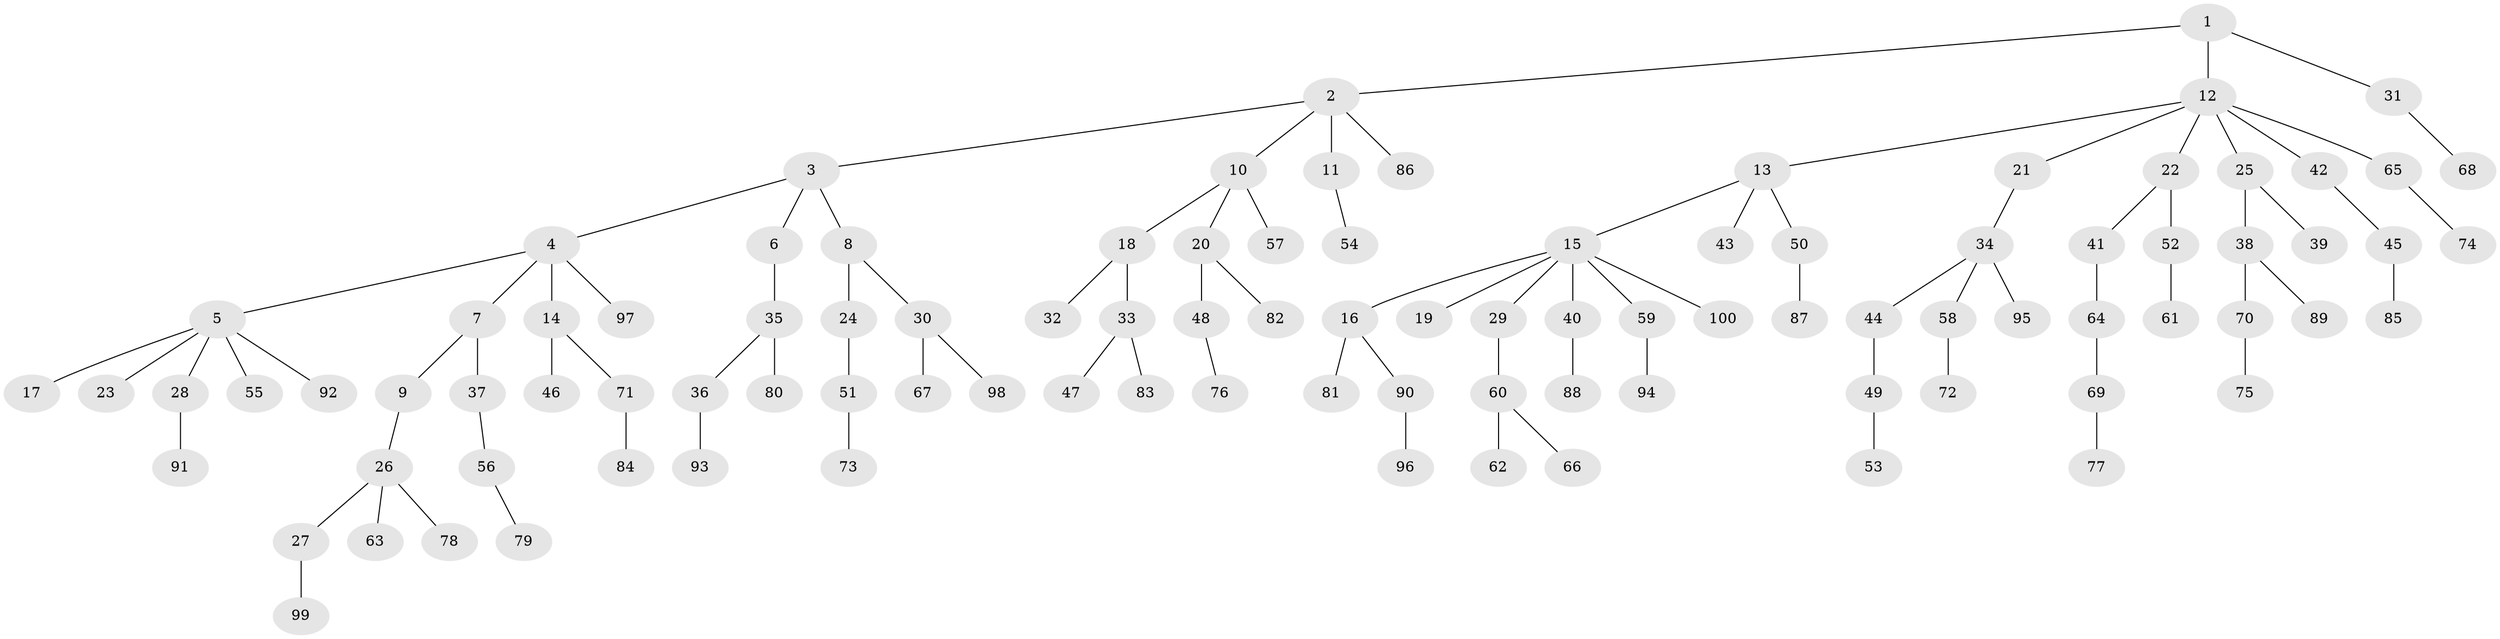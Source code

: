 // Generated by graph-tools (version 1.1) at 2025/36/03/09/25 02:36:36]
// undirected, 100 vertices, 99 edges
graph export_dot {
graph [start="1"]
  node [color=gray90,style=filled];
  1;
  2;
  3;
  4;
  5;
  6;
  7;
  8;
  9;
  10;
  11;
  12;
  13;
  14;
  15;
  16;
  17;
  18;
  19;
  20;
  21;
  22;
  23;
  24;
  25;
  26;
  27;
  28;
  29;
  30;
  31;
  32;
  33;
  34;
  35;
  36;
  37;
  38;
  39;
  40;
  41;
  42;
  43;
  44;
  45;
  46;
  47;
  48;
  49;
  50;
  51;
  52;
  53;
  54;
  55;
  56;
  57;
  58;
  59;
  60;
  61;
  62;
  63;
  64;
  65;
  66;
  67;
  68;
  69;
  70;
  71;
  72;
  73;
  74;
  75;
  76;
  77;
  78;
  79;
  80;
  81;
  82;
  83;
  84;
  85;
  86;
  87;
  88;
  89;
  90;
  91;
  92;
  93;
  94;
  95;
  96;
  97;
  98;
  99;
  100;
  1 -- 2;
  1 -- 12;
  1 -- 31;
  2 -- 3;
  2 -- 10;
  2 -- 11;
  2 -- 86;
  3 -- 4;
  3 -- 6;
  3 -- 8;
  4 -- 5;
  4 -- 7;
  4 -- 14;
  4 -- 97;
  5 -- 17;
  5 -- 23;
  5 -- 28;
  5 -- 55;
  5 -- 92;
  6 -- 35;
  7 -- 9;
  7 -- 37;
  8 -- 24;
  8 -- 30;
  9 -- 26;
  10 -- 18;
  10 -- 20;
  10 -- 57;
  11 -- 54;
  12 -- 13;
  12 -- 21;
  12 -- 22;
  12 -- 25;
  12 -- 42;
  12 -- 65;
  13 -- 15;
  13 -- 43;
  13 -- 50;
  14 -- 46;
  14 -- 71;
  15 -- 16;
  15 -- 19;
  15 -- 29;
  15 -- 40;
  15 -- 59;
  15 -- 100;
  16 -- 81;
  16 -- 90;
  18 -- 32;
  18 -- 33;
  20 -- 48;
  20 -- 82;
  21 -- 34;
  22 -- 41;
  22 -- 52;
  24 -- 51;
  25 -- 38;
  25 -- 39;
  26 -- 27;
  26 -- 63;
  26 -- 78;
  27 -- 99;
  28 -- 91;
  29 -- 60;
  30 -- 67;
  30 -- 98;
  31 -- 68;
  33 -- 47;
  33 -- 83;
  34 -- 44;
  34 -- 58;
  34 -- 95;
  35 -- 36;
  35 -- 80;
  36 -- 93;
  37 -- 56;
  38 -- 70;
  38 -- 89;
  40 -- 88;
  41 -- 64;
  42 -- 45;
  44 -- 49;
  45 -- 85;
  48 -- 76;
  49 -- 53;
  50 -- 87;
  51 -- 73;
  52 -- 61;
  56 -- 79;
  58 -- 72;
  59 -- 94;
  60 -- 62;
  60 -- 66;
  64 -- 69;
  65 -- 74;
  69 -- 77;
  70 -- 75;
  71 -- 84;
  90 -- 96;
}
